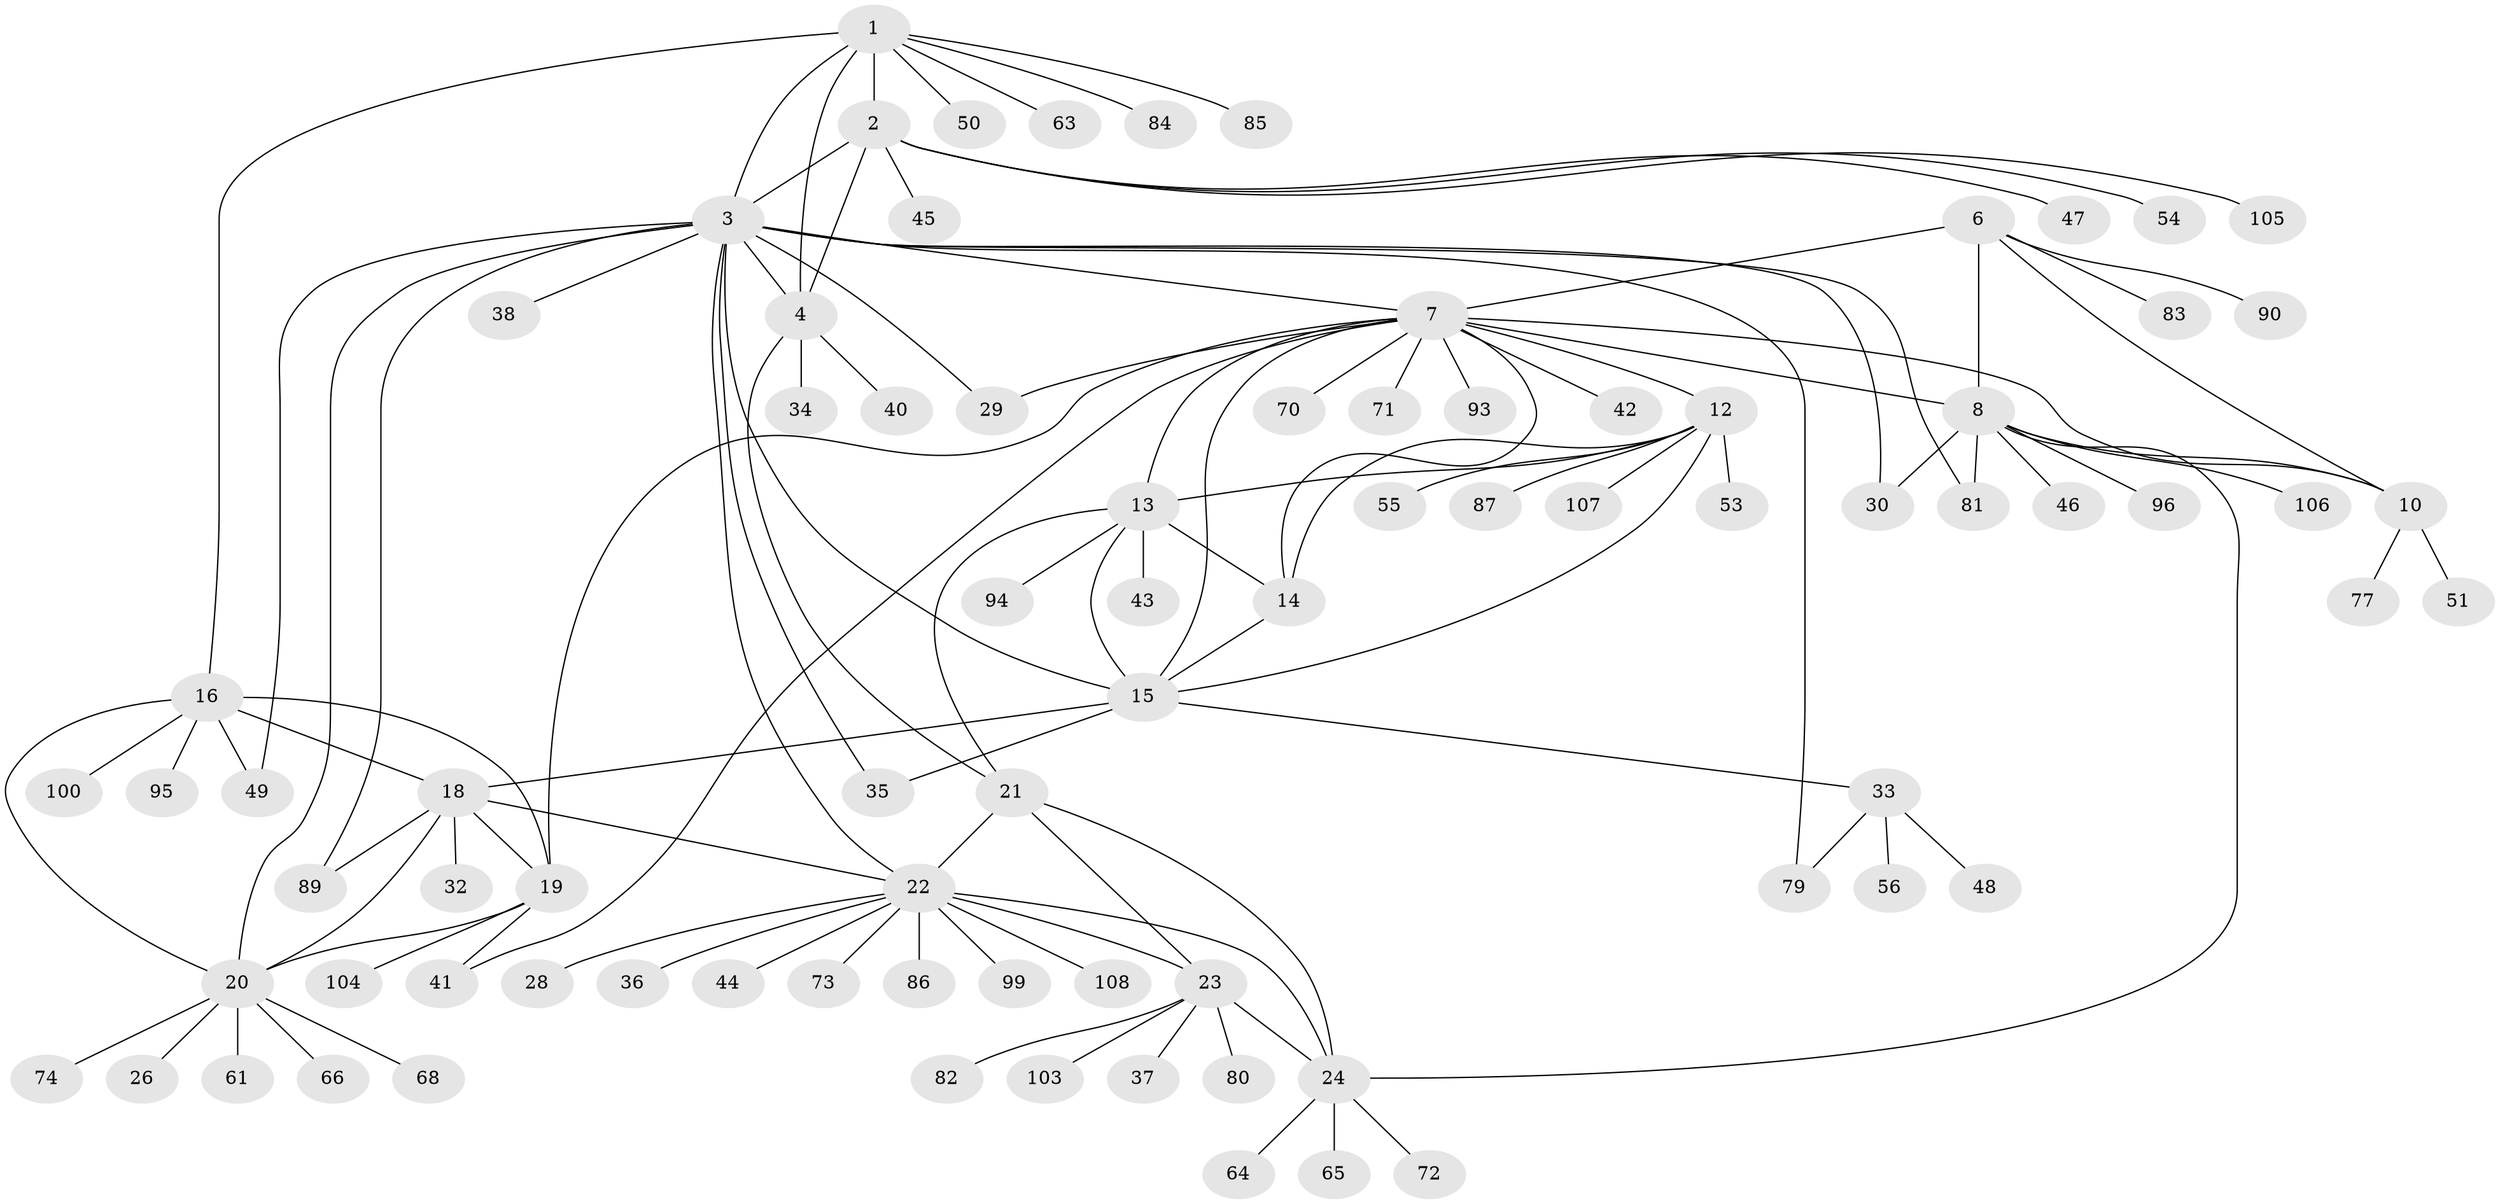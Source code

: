 // Generated by graph-tools (version 1.1) at 2025/52/02/27/25 19:52:17]
// undirected, 82 vertices, 115 edges
graph export_dot {
graph [start="1"]
  node [color=gray90,style=filled];
  1 [super="+59"];
  2 [super="+5"];
  3 [super="+69"];
  4 [super="+27"];
  6 [super="+60"];
  7 [super="+11"];
  8 [super="+9"];
  10 [super="+97"];
  12 [super="+57"];
  13 [super="+39"];
  14 [super="+75"];
  15 [super="+67"];
  16 [super="+17"];
  18 [super="+52"];
  19 [super="+76"];
  20 [super="+31"];
  21;
  22 [super="+58"];
  23 [super="+62"];
  24 [super="+25"];
  26;
  28;
  29;
  30;
  32;
  33 [super="+102"];
  34 [super="+88"];
  35 [super="+91"];
  36;
  37;
  38;
  40;
  41;
  42;
  43;
  44;
  45;
  46;
  47;
  48;
  49 [super="+101"];
  50;
  51 [super="+92"];
  53;
  54;
  55;
  56;
  61;
  63;
  64 [super="+78"];
  65;
  66;
  68;
  70;
  71;
  72;
  73;
  74;
  77;
  79;
  80;
  81;
  82;
  83;
  84;
  85;
  86;
  87;
  89;
  90;
  93;
  94 [super="+98"];
  95;
  96;
  99;
  100;
  103;
  104;
  105;
  106;
  107;
  108;
  1 -- 2 [weight=2];
  1 -- 3;
  1 -- 4;
  1 -- 50;
  1 -- 63;
  1 -- 85;
  1 -- 16;
  1 -- 84;
  2 -- 3 [weight=2];
  2 -- 4 [weight=2];
  2 -- 45;
  2 -- 47;
  2 -- 54;
  2 -- 105;
  3 -- 4;
  3 -- 7;
  3 -- 15;
  3 -- 29;
  3 -- 30;
  3 -- 35;
  3 -- 38;
  3 -- 79;
  3 -- 81;
  3 -- 89;
  3 -- 22;
  3 -- 49;
  3 -- 20;
  4 -- 21;
  4 -- 34;
  4 -- 40;
  6 -- 7;
  6 -- 8 [weight=2];
  6 -- 10;
  6 -- 90;
  6 -- 83;
  7 -- 8 [weight=2];
  7 -- 10;
  7 -- 19;
  7 -- 70;
  7 -- 93;
  7 -- 71;
  7 -- 41;
  7 -- 42;
  7 -- 12;
  7 -- 13;
  7 -- 14;
  7 -- 15;
  7 -- 29;
  8 -- 10 [weight=2];
  8 -- 24;
  8 -- 30;
  8 -- 81;
  8 -- 106;
  8 -- 96;
  8 -- 46;
  10 -- 51;
  10 -- 77;
  12 -- 13;
  12 -- 14;
  12 -- 15;
  12 -- 53;
  12 -- 55;
  12 -- 107;
  12 -- 87;
  13 -- 14;
  13 -- 15;
  13 -- 21;
  13 -- 43;
  13 -- 94;
  14 -- 15;
  15 -- 18;
  15 -- 33;
  15 -- 35;
  16 -- 18 [weight=2];
  16 -- 19 [weight=2];
  16 -- 20 [weight=2];
  16 -- 49;
  16 -- 100;
  16 -- 95;
  18 -- 19;
  18 -- 20;
  18 -- 22;
  18 -- 32;
  18 -- 89;
  19 -- 20;
  19 -- 41;
  19 -- 104;
  20 -- 26;
  20 -- 61;
  20 -- 66;
  20 -- 74;
  20 -- 68;
  21 -- 22;
  21 -- 23;
  21 -- 24 [weight=2];
  22 -- 23;
  22 -- 24 [weight=2];
  22 -- 28;
  22 -- 36;
  22 -- 44;
  22 -- 73;
  22 -- 86;
  22 -- 99;
  22 -- 108;
  23 -- 24 [weight=2];
  23 -- 37;
  23 -- 80;
  23 -- 82;
  23 -- 103;
  24 -- 64;
  24 -- 65;
  24 -- 72;
  33 -- 48;
  33 -- 56;
  33 -- 79;
}
